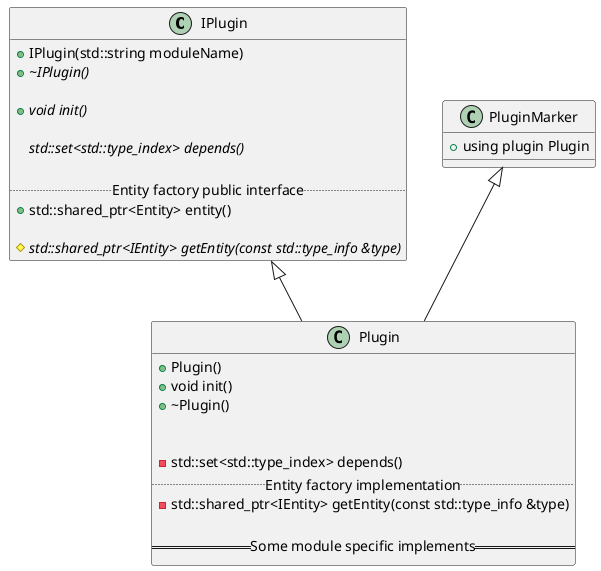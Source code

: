 @startuml
IPlugin <|-- Plugin
PluginMarker <|-- Plugin

class PluginMarker {
    + using plugin Plugin
}

class IPlugin {
    + IPlugin(std::string moduleName)
    {abstract} + ~IPlugin()
    
    {abstract} + void init()
    
    {abstract} std::set<std::type_index> depends()
    
    .. Entity factory public interface ..
    + std::shared_ptr<Entity> entity()
    
    # {abstract} std::shared_ptr<IEntity> getEntity(const std::type_info &type)
}

class Plugin {
    + Plugin()
    + void init()
    + ~Plugin()
    

    - std::set<std::type_index> depends()
    .. Entity factory implementation ..
    - std::shared_ptr<IEntity> getEntity(const std::type_info &type)
    
    == Some module specific implements ==
}
@enduml
